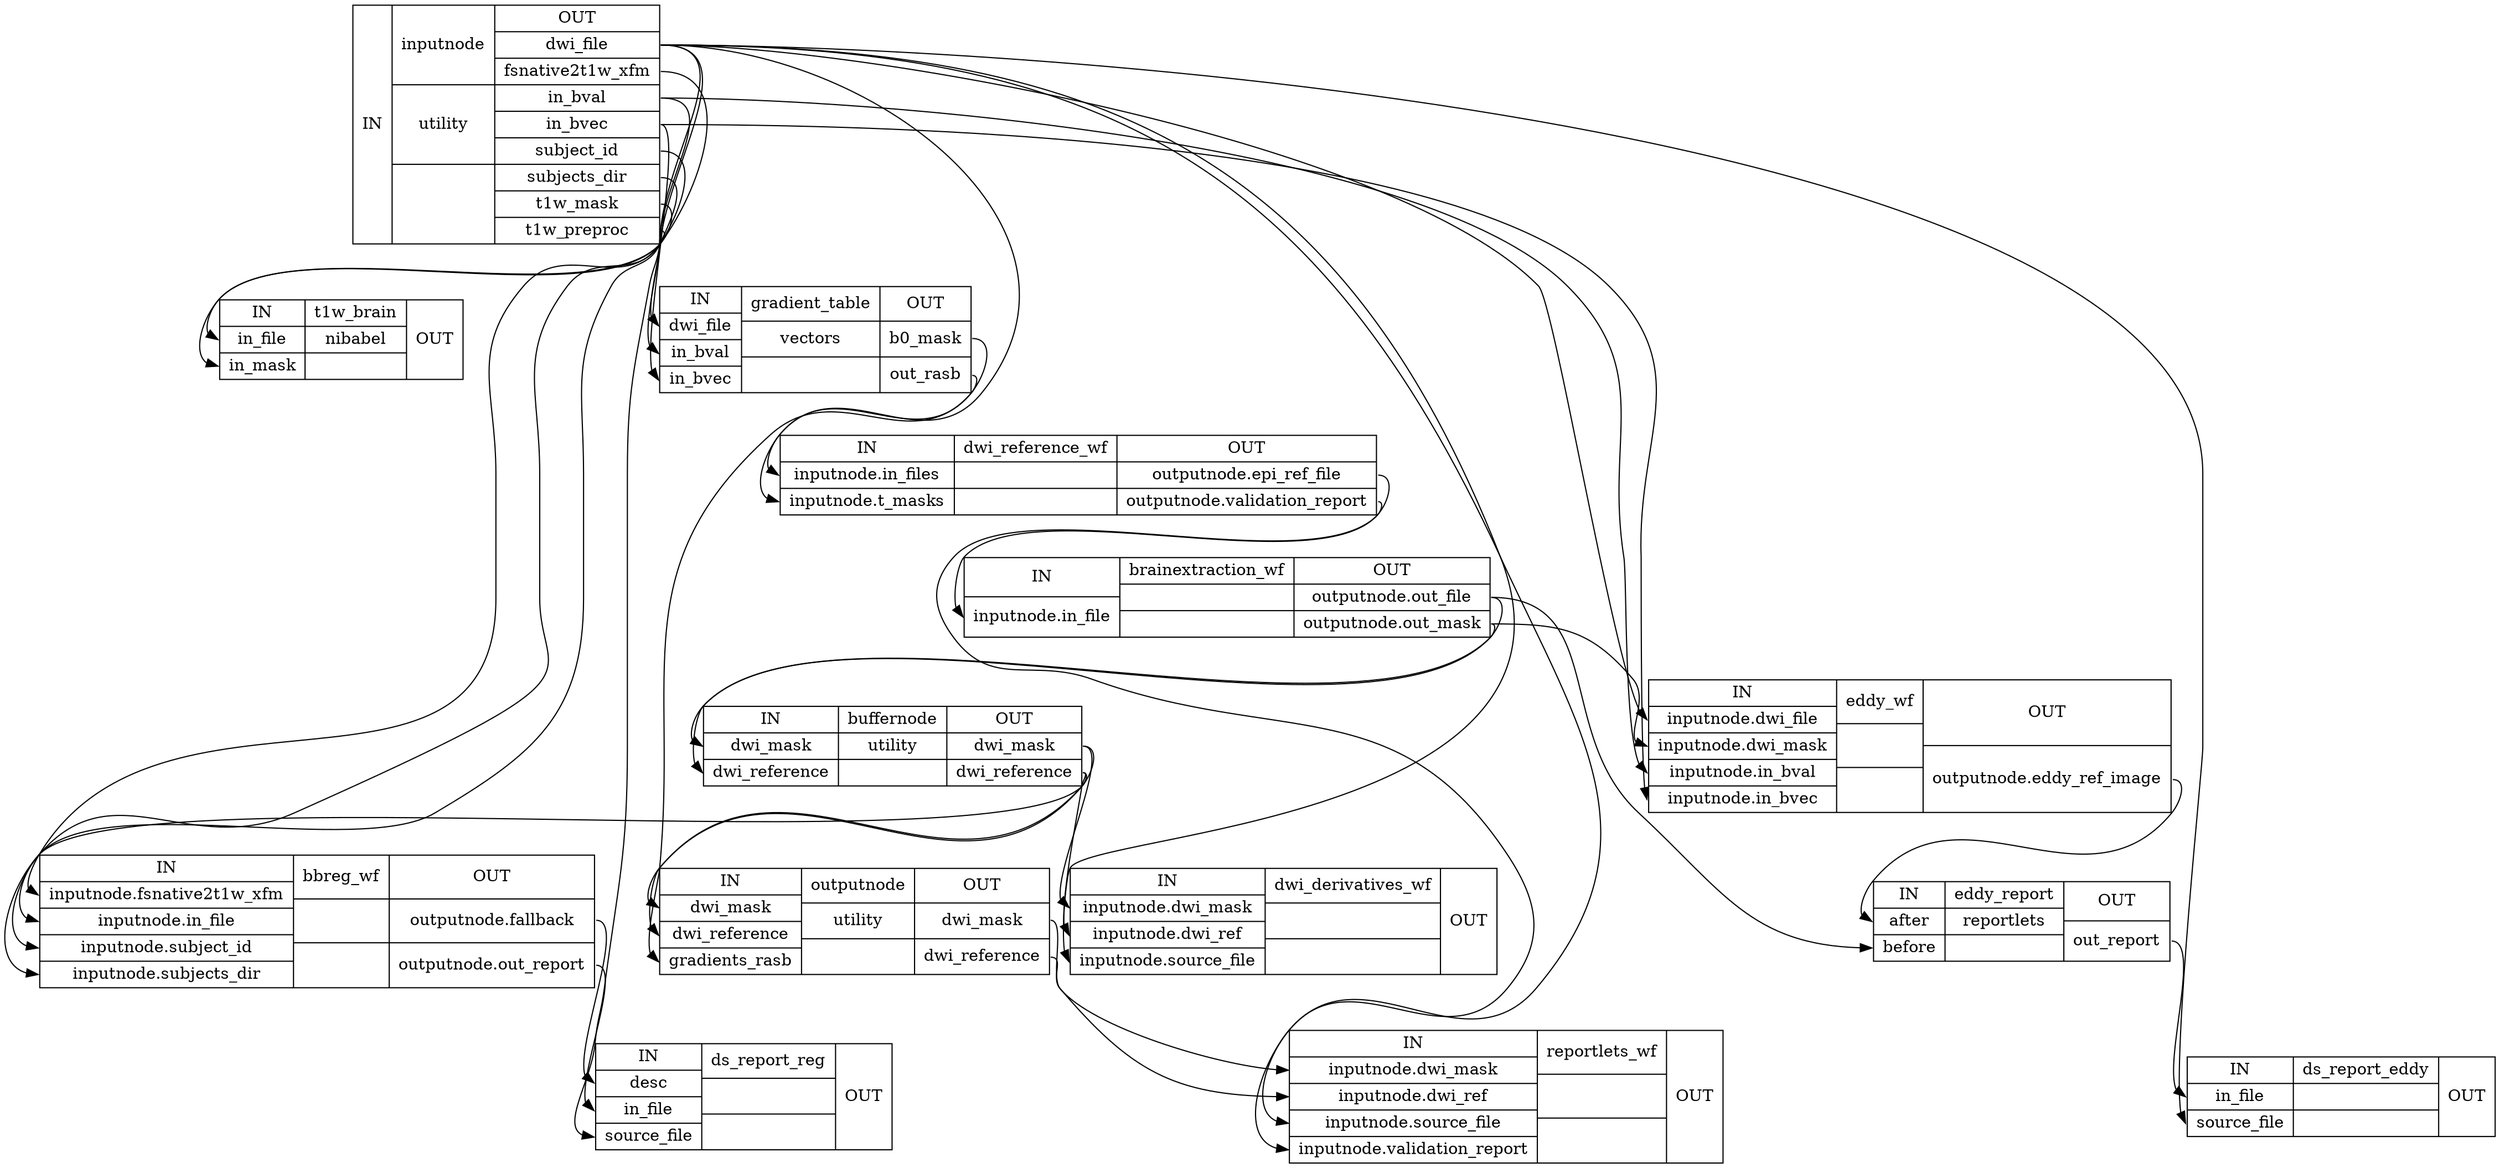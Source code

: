 digraph structs {
node [shape=record];
dwi_preproc_wfinputnode [label="{IN}|{ inputnode | utility |  }|{OUT|<outdwifile> dwi_file|<outfsnative2t1wxfm> fsnative2t1w_xfm|<outinbval> in_bval|<outinbvec> in_bvec|<outsubjectid> subject_id|<outsubjectsdir> subjects_dir|<outt1wmask> t1w_mask|<outt1wpreproc> t1w_preproc}"];
dwi_preproc_wfgradient_table [label="{IN|<indwifile> dwi_file|<ininbval> in_bval|<ininbvec> in_bvec}|{ gradient_table | vectors |  }|{OUT|<outb0mask> b0_mask|<outoutrasb> out_rasb}"];
dwi_preproc_wft1w_brain [label="{IN|<ininfile> in_file|<ininmask> in_mask}|{ t1w_brain | nibabel |  }|{OUT}"];
dwi_preproc_wfdwi_reference_wf [label="{IN|<ininputnodeinfiles> inputnode.in_files|<ininputnodetmasks> inputnode.t_masks}|{ dwi_reference_wf |  |  }|{OUT|<outoutputnodeepireffile> outputnode.epi_ref_file|<outoutputnodevalidationreport> outputnode.validation_report}"];
dwi_preproc_wfbrainextraction_wf [label="{IN|<ininputnodeinfile> inputnode.in_file}|{ brainextraction_wf |  |  }|{OUT|<outoutputnodeoutfile> outputnode.out_file|<outoutputnodeoutmask> outputnode.out_mask}"];
dwi_preproc_wfeddy_wf [label="{IN|<ininputnodedwifile> inputnode.dwi_file|<ininputnodedwimask> inputnode.dwi_mask|<ininputnodeinbval> inputnode.in_bval|<ininputnodeinbvec> inputnode.in_bvec}|{ eddy_wf |  |  }|{OUT|<outoutputnodeeddyrefimage> outputnode.eddy_ref_image}"];
dwi_preproc_wfbuffernode [label="{IN|<indwimask> dwi_mask|<indwireference> dwi_reference}|{ buffernode | utility |  }|{OUT|<outdwimask> dwi_mask|<outdwireference> dwi_reference}"];
dwi_preproc_wfeddy_report [label="{IN|<inafter> after|<inbefore> before}|{ eddy_report | reportlets |  }|{OUT|<outoutreport> out_report}"];
dwi_preproc_wfdwi_derivatives_wf [label="{IN|<ininputnodedwimask> inputnode.dwi_mask|<ininputnodedwiref> inputnode.dwi_ref|<ininputnodesourcefile> inputnode.source_file}|{ dwi_derivatives_wf |  |  }|{OUT}"];
dwi_preproc_wfoutputnode [label="{IN|<indwimask> dwi_mask|<indwireference> dwi_reference|<ingradientsrasb> gradients_rasb}|{ outputnode | utility |  }|{OUT|<outdwimask> dwi_mask|<outdwireference> dwi_reference}"];
dwi_preproc_wfbbreg_wf [label="{IN|<ininputnodefsnative2t1wxfm> inputnode.fsnative2t1w_xfm|<ininputnodeinfile> inputnode.in_file|<ininputnodesubjectid> inputnode.subject_id|<ininputnodesubjectsdir> inputnode.subjects_dir}|{ bbreg_wf |  |  }|{OUT|<outoutputnodefallback> outputnode.fallback|<outoutputnodeoutreport> outputnode.out_report}"];
dwi_preproc_wfds_report_eddy [label="{IN|<ininfile> in_file|<insourcefile> source_file}|{ ds_report_eddy |  |  }|{OUT}"];
dwi_preproc_wfreportlets_wf [label="{IN|<ininputnodedwimask> inputnode.dwi_mask|<ininputnodedwiref> inputnode.dwi_ref|<ininputnodesourcefile> inputnode.source_file|<ininputnodevalidationreport> inputnode.validation_report}|{ reportlets_wf |  |  }|{OUT}"];
dwi_preproc_wfds_report_reg [label="{IN|<indesc> desc|<ininfile> in_file|<insourcefile> source_file}|{ ds_report_reg |  |  }|{OUT}"];
dwi_preproc_wfbbreg_wf:outoutputnodefallback:e -> dwi_preproc_wfds_report_reg:indesc:w;
dwi_preproc_wfbbreg_wf:outoutputnodeoutreport:e -> dwi_preproc_wfds_report_reg:ininfile:w;
dwi_preproc_wfbrainextraction_wf:outoutputnodeoutfile:e -> dwi_preproc_wfbuffernode:indwireference:w;
dwi_preproc_wfbrainextraction_wf:outoutputnodeoutfile:e -> dwi_preproc_wfeddy_report:inbefore:w;
dwi_preproc_wfbrainextraction_wf:outoutputnodeoutmask:e -> dwi_preproc_wfbuffernode:indwimask:w;
dwi_preproc_wfbrainextraction_wf:outoutputnodeoutmask:e -> dwi_preproc_wfeddy_wf:ininputnodedwimask:w;
dwi_preproc_wfbuffernode:outdwimask:e -> dwi_preproc_wfdwi_derivatives_wf:ininputnodedwimask:w;
dwi_preproc_wfbuffernode:outdwimask:e -> dwi_preproc_wfoutputnode:indwimask:w;
dwi_preproc_wfbuffernode:outdwireference:e -> dwi_preproc_wfbbreg_wf:ininputnodeinfile:w;
dwi_preproc_wfbuffernode:outdwireference:e -> dwi_preproc_wfdwi_derivatives_wf:ininputnodedwiref:w;
dwi_preproc_wfbuffernode:outdwireference:e -> dwi_preproc_wfoutputnode:indwireference:w;
dwi_preproc_wfdwi_reference_wf:outoutputnodeepireffile:e -> dwi_preproc_wfbrainextraction_wf:ininputnodeinfile:w;
dwi_preproc_wfdwi_reference_wf:outoutputnodevalidationreport:e -> dwi_preproc_wfreportlets_wf:ininputnodevalidationreport:w;
dwi_preproc_wfeddy_report:outoutreport:e -> dwi_preproc_wfds_report_eddy:ininfile:w;
dwi_preproc_wfeddy_wf:outoutputnodeeddyrefimage:e -> dwi_preproc_wfeddy_report:inafter:w;
dwi_preproc_wfgradient_table:outb0mask:e -> dwi_preproc_wfdwi_reference_wf:ininputnodetmasks:w;
dwi_preproc_wfgradient_table:outoutrasb:e -> dwi_preproc_wfoutputnode:ingradientsrasb:w;
dwi_preproc_wfinputnode:outdwifile:e -> dwi_preproc_wfds_report_eddy:insourcefile:w;
dwi_preproc_wfinputnode:outdwifile:e -> dwi_preproc_wfds_report_reg:insourcefile:w;
dwi_preproc_wfinputnode:outdwifile:e -> dwi_preproc_wfdwi_derivatives_wf:ininputnodesourcefile:w;
dwi_preproc_wfinputnode:outdwifile:e -> dwi_preproc_wfdwi_reference_wf:ininputnodeinfiles:w;
dwi_preproc_wfinputnode:outdwifile:e -> dwi_preproc_wfeddy_wf:ininputnodedwifile:w;
dwi_preproc_wfinputnode:outdwifile:e -> dwi_preproc_wfgradient_table:indwifile:w;
dwi_preproc_wfinputnode:outdwifile:e -> dwi_preproc_wfreportlets_wf:ininputnodesourcefile:w;
dwi_preproc_wfinputnode:outfsnative2t1wxfm:e -> dwi_preproc_wfbbreg_wf:ininputnodefsnative2t1wxfm:w;
dwi_preproc_wfinputnode:outinbval:e -> dwi_preproc_wfeddy_wf:ininputnodeinbval:w;
dwi_preproc_wfinputnode:outinbval:e -> dwi_preproc_wfgradient_table:ininbval:w;
dwi_preproc_wfinputnode:outinbvec:e -> dwi_preproc_wfeddy_wf:ininputnodeinbvec:w;
dwi_preproc_wfinputnode:outinbvec:e -> dwi_preproc_wfgradient_table:ininbvec:w;
dwi_preproc_wfinputnode:outsubjectid:e -> dwi_preproc_wfbbreg_wf:ininputnodesubjectid:w;
dwi_preproc_wfinputnode:outsubjectsdir:e -> dwi_preproc_wfbbreg_wf:ininputnodesubjectsdir:w;
dwi_preproc_wfinputnode:outt1wmask:e -> dwi_preproc_wft1w_brain:ininmask:w;
dwi_preproc_wfinputnode:outt1wpreproc:e -> dwi_preproc_wft1w_brain:ininfile:w;
dwi_preproc_wfoutputnode:outdwimask:e -> dwi_preproc_wfreportlets_wf:ininputnodedwimask:w;
dwi_preproc_wfoutputnode:outdwireference:e -> dwi_preproc_wfreportlets_wf:ininputnodedwiref:w;
}